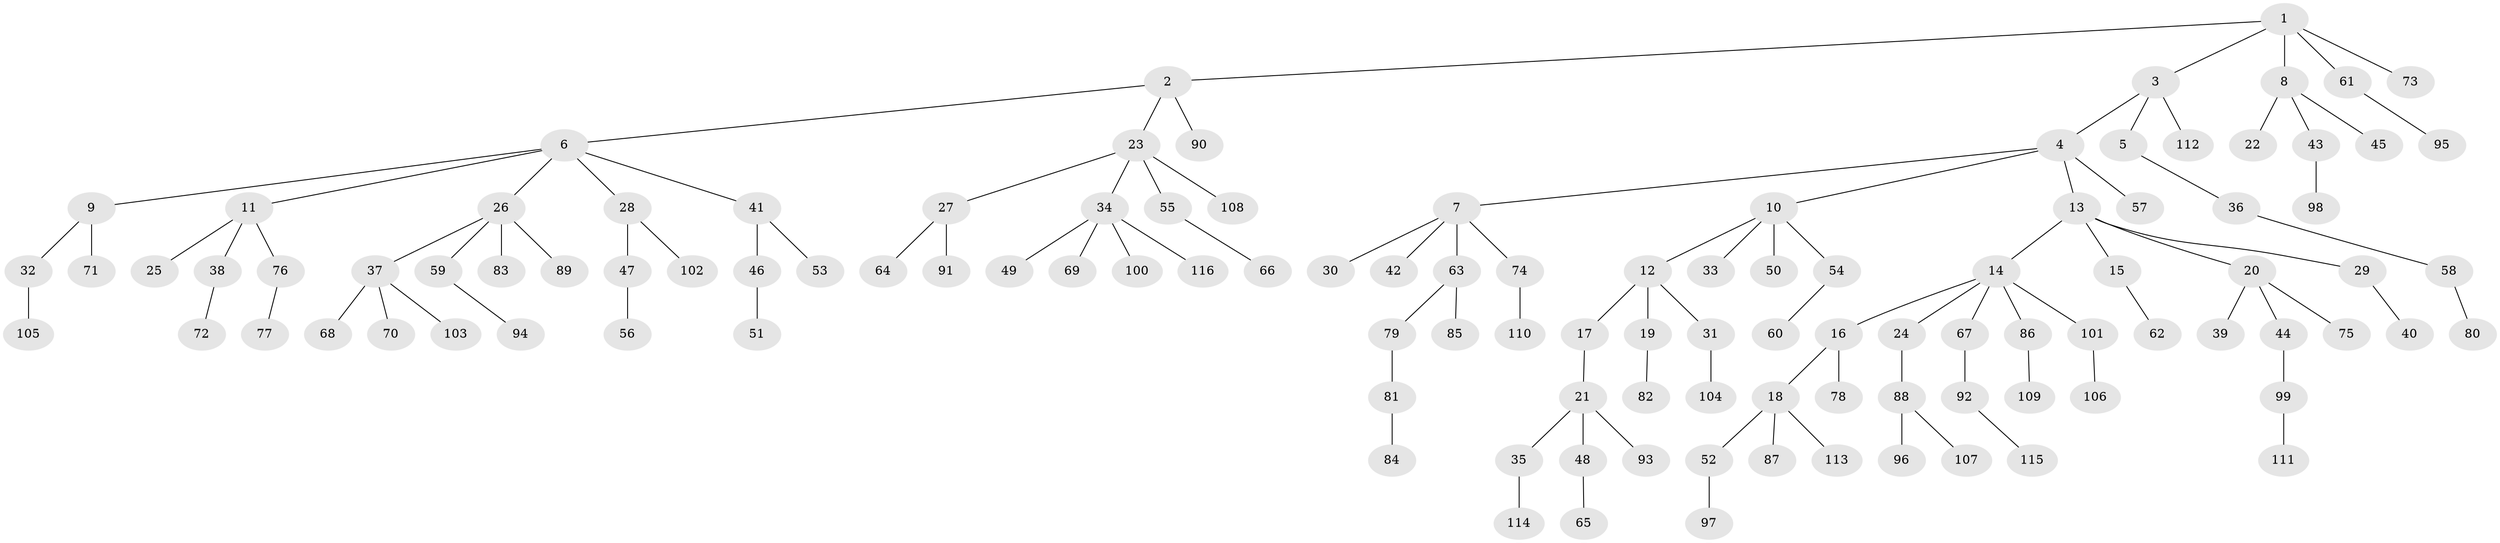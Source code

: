 // coarse degree distribution, {4: 0.11428571428571428, 3: 0.11428571428571428, 2: 0.2, 6: 0.02857142857142857, 5: 0.014285714285714285, 1: 0.5285714285714286}
// Generated by graph-tools (version 1.1) at 2025/51/03/04/25 22:51:33]
// undirected, 116 vertices, 115 edges
graph export_dot {
  node [color=gray90,style=filled];
  1;
  2;
  3;
  4;
  5;
  6;
  7;
  8;
  9;
  10;
  11;
  12;
  13;
  14;
  15;
  16;
  17;
  18;
  19;
  20;
  21;
  22;
  23;
  24;
  25;
  26;
  27;
  28;
  29;
  30;
  31;
  32;
  33;
  34;
  35;
  36;
  37;
  38;
  39;
  40;
  41;
  42;
  43;
  44;
  45;
  46;
  47;
  48;
  49;
  50;
  51;
  52;
  53;
  54;
  55;
  56;
  57;
  58;
  59;
  60;
  61;
  62;
  63;
  64;
  65;
  66;
  67;
  68;
  69;
  70;
  71;
  72;
  73;
  74;
  75;
  76;
  77;
  78;
  79;
  80;
  81;
  82;
  83;
  84;
  85;
  86;
  87;
  88;
  89;
  90;
  91;
  92;
  93;
  94;
  95;
  96;
  97;
  98;
  99;
  100;
  101;
  102;
  103;
  104;
  105;
  106;
  107;
  108;
  109;
  110;
  111;
  112;
  113;
  114;
  115;
  116;
  1 -- 2;
  1 -- 3;
  1 -- 8;
  1 -- 61;
  1 -- 73;
  2 -- 6;
  2 -- 23;
  2 -- 90;
  3 -- 4;
  3 -- 5;
  3 -- 112;
  4 -- 7;
  4 -- 10;
  4 -- 13;
  4 -- 57;
  5 -- 36;
  6 -- 9;
  6 -- 11;
  6 -- 26;
  6 -- 28;
  6 -- 41;
  7 -- 30;
  7 -- 42;
  7 -- 63;
  7 -- 74;
  8 -- 22;
  8 -- 43;
  8 -- 45;
  9 -- 32;
  9 -- 71;
  10 -- 12;
  10 -- 33;
  10 -- 50;
  10 -- 54;
  11 -- 25;
  11 -- 38;
  11 -- 76;
  12 -- 17;
  12 -- 19;
  12 -- 31;
  13 -- 14;
  13 -- 15;
  13 -- 20;
  13 -- 29;
  14 -- 16;
  14 -- 24;
  14 -- 67;
  14 -- 86;
  14 -- 101;
  15 -- 62;
  16 -- 18;
  16 -- 78;
  17 -- 21;
  18 -- 52;
  18 -- 87;
  18 -- 113;
  19 -- 82;
  20 -- 39;
  20 -- 44;
  20 -- 75;
  21 -- 35;
  21 -- 48;
  21 -- 93;
  23 -- 27;
  23 -- 34;
  23 -- 55;
  23 -- 108;
  24 -- 88;
  26 -- 37;
  26 -- 59;
  26 -- 83;
  26 -- 89;
  27 -- 64;
  27 -- 91;
  28 -- 47;
  28 -- 102;
  29 -- 40;
  31 -- 104;
  32 -- 105;
  34 -- 49;
  34 -- 69;
  34 -- 100;
  34 -- 116;
  35 -- 114;
  36 -- 58;
  37 -- 68;
  37 -- 70;
  37 -- 103;
  38 -- 72;
  41 -- 46;
  41 -- 53;
  43 -- 98;
  44 -- 99;
  46 -- 51;
  47 -- 56;
  48 -- 65;
  52 -- 97;
  54 -- 60;
  55 -- 66;
  58 -- 80;
  59 -- 94;
  61 -- 95;
  63 -- 79;
  63 -- 85;
  67 -- 92;
  74 -- 110;
  76 -- 77;
  79 -- 81;
  81 -- 84;
  86 -- 109;
  88 -- 96;
  88 -- 107;
  92 -- 115;
  99 -- 111;
  101 -- 106;
}
